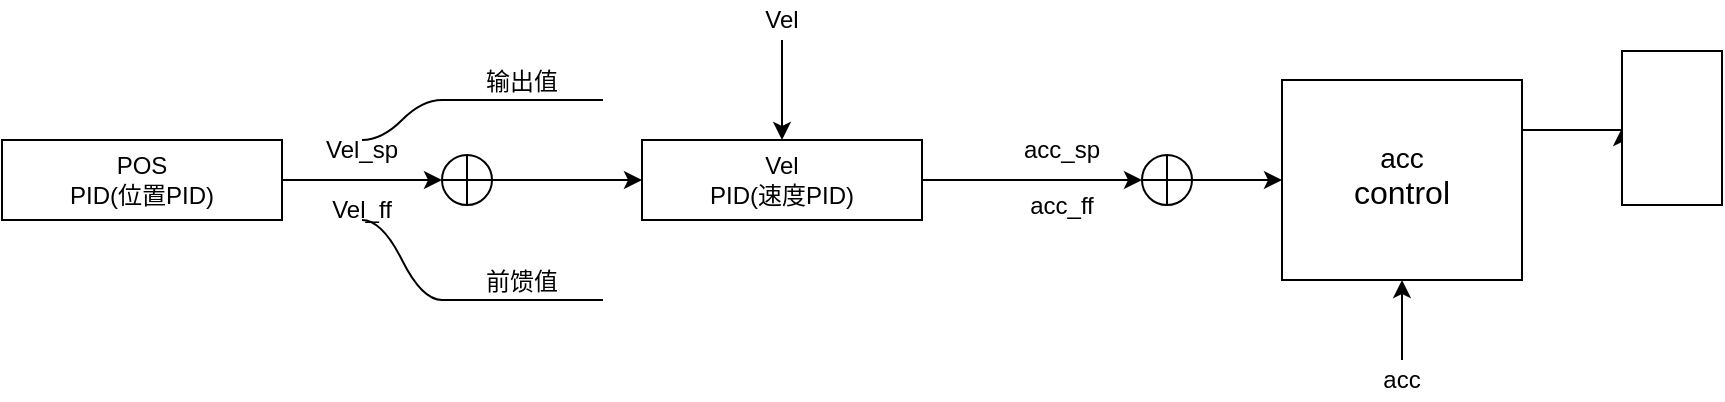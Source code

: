 <mxfile version="26.1.3">
  <diagram name="第 1 页" id="_98WVQUTT1FHia43dZIL">
    <mxGraphModel dx="59" dy="87" grid="1" gridSize="10" guides="1" tooltips="1" connect="1" arrows="1" fold="1" page="1" pageScale="1" pageWidth="827" pageHeight="1169" math="0" shadow="0">
      <root>
        <mxCell id="0" />
        <mxCell id="1" parent="0" />
        <mxCell id="DZe8NKR61AUOOE2hUX04-11" style="edgeStyle=orthogonalEdgeStyle;rounded=0;orthogonalLoop=1;jettySize=auto;html=1;exitX=1;exitY=0.5;exitDx=0;exitDy=0;entryX=0;entryY=0.5;entryDx=0;entryDy=0;" parent="1" source="DZe8NKR61AUOOE2hUX04-1" target="DZe8NKR61AUOOE2hUX04-9" edge="1">
          <mxGeometry relative="1" as="geometry" />
        </mxCell>
        <mxCell id="DZe8NKR61AUOOE2hUX04-1" value="POS&lt;div&gt;PID(位置PID)&lt;/div&gt;" style="rounded=0;whiteSpace=wrap;html=1;" parent="1" vertex="1">
          <mxGeometry x="60" y="380" width="140" height="40" as="geometry" />
        </mxCell>
        <mxCell id="DZe8NKR61AUOOE2hUX04-6" style="edgeStyle=orthogonalEdgeStyle;rounded=0;orthogonalLoop=1;jettySize=auto;html=1;exitX=1;exitY=0.5;exitDx=0;exitDy=0;" parent="1" source="DZe8NKR61AUOOE2hUX04-3" edge="1">
          <mxGeometry relative="1" as="geometry">
            <mxPoint x="630" y="400" as="targetPoint" />
          </mxGeometry>
        </mxCell>
        <mxCell id="DZe8NKR61AUOOE2hUX04-3" value="Vel&lt;br&gt;&lt;div&gt;PID(速度PID)&lt;/div&gt;" style="rounded=0;whiteSpace=wrap;html=1;" parent="1" vertex="1">
          <mxGeometry x="380" y="380" width="140" height="40" as="geometry" />
        </mxCell>
        <mxCell id="DZe8NKR61AUOOE2hUX04-7" value="Vel_sp" style="text;strokeColor=none;align=center;fillColor=none;html=1;verticalAlign=middle;whiteSpace=wrap;rounded=0;" parent="1" vertex="1">
          <mxGeometry x="210" y="370" width="60" height="30" as="geometry" />
        </mxCell>
        <mxCell id="DZe8NKR61AUOOE2hUX04-8" value="Vel_ff" style="text;strokeColor=none;align=center;fillColor=none;html=1;verticalAlign=middle;whiteSpace=wrap;rounded=0;" parent="1" vertex="1">
          <mxGeometry x="210" y="400" width="60" height="30" as="geometry" />
        </mxCell>
        <mxCell id="DZe8NKR61AUOOE2hUX04-21" style="edgeStyle=orthogonalEdgeStyle;rounded=0;orthogonalLoop=1;jettySize=auto;html=1;exitX=1;exitY=0.5;exitDx=0;exitDy=0;" parent="1" source="DZe8NKR61AUOOE2hUX04-9" target="DZe8NKR61AUOOE2hUX04-3" edge="1">
          <mxGeometry relative="1" as="geometry" />
        </mxCell>
        <mxCell id="DZe8NKR61AUOOE2hUX04-9" value="" style="shape=orEllipse;perimeter=ellipsePerimeter;whiteSpace=wrap;html=1;backgroundOutline=1;" parent="1" vertex="1">
          <mxGeometry x="280" y="387.5" width="25" height="25" as="geometry" />
        </mxCell>
        <mxCell id="DZe8NKR61AUOOE2hUX04-14" value="前馈值" style="whiteSpace=wrap;html=1;shape=partialRectangle;top=0;left=0;bottom=1;right=0;points=[[0,1],[1,1]];fillColor=none;align=center;verticalAlign=bottom;routingCenterY=0.5;snapToPoint=1;recursiveResize=0;autosize=1;treeFolding=1;treeMoving=1;newEdgeStyle={&quot;edgeStyle&quot;:&quot;entityRelationEdgeStyle&quot;,&quot;startArrow&quot;:&quot;none&quot;,&quot;endArrow&quot;:&quot;none&quot;,&quot;segment&quot;:10,&quot;curved&quot;:1,&quot;sourcePerimeterSpacing&quot;:0,&quot;targetPerimeterSpacing&quot;:0};" parent="1" vertex="1">
          <mxGeometry x="280" y="430" width="80" height="30" as="geometry" />
        </mxCell>
        <mxCell id="DZe8NKR61AUOOE2hUX04-15" value="" style="edgeStyle=entityRelationEdgeStyle;startArrow=none;endArrow=none;segment=10;curved=1;sourcePerimeterSpacing=0;targetPerimeterSpacing=0;rounded=0;" parent="1" target="DZe8NKR61AUOOE2hUX04-14" edge="1">
          <mxGeometry relative="1" as="geometry">
            <mxPoint x="240" y="420" as="sourcePoint" />
          </mxGeometry>
        </mxCell>
        <mxCell id="DZe8NKR61AUOOE2hUX04-19" value="输出值" style="whiteSpace=wrap;html=1;shape=partialRectangle;top=0;left=0;bottom=1;right=0;points=[[0,1],[1,1]];fillColor=none;align=center;verticalAlign=bottom;routingCenterY=0.5;snapToPoint=1;recursiveResize=0;autosize=1;treeFolding=1;treeMoving=1;newEdgeStyle={&quot;edgeStyle&quot;:&quot;entityRelationEdgeStyle&quot;,&quot;startArrow&quot;:&quot;none&quot;,&quot;endArrow&quot;:&quot;none&quot;,&quot;segment&quot;:10,&quot;curved&quot;:1,&quot;sourcePerimeterSpacing&quot;:0,&quot;targetPerimeterSpacing&quot;:0};" parent="1" vertex="1">
          <mxGeometry x="280" y="340" width="80" height="20" as="geometry" />
        </mxCell>
        <mxCell id="DZe8NKR61AUOOE2hUX04-20" value="" style="edgeStyle=entityRelationEdgeStyle;startArrow=none;endArrow=none;segment=10;curved=1;sourcePerimeterSpacing=0;targetPerimeterSpacing=0;rounded=0;" parent="1" target="DZe8NKR61AUOOE2hUX04-19" edge="1">
          <mxGeometry relative="1" as="geometry">
            <mxPoint x="240" y="380" as="sourcePoint" />
          </mxGeometry>
        </mxCell>
        <mxCell id="DZe8NKR61AUOOE2hUX04-23" style="edgeStyle=orthogonalEdgeStyle;rounded=0;orthogonalLoop=1;jettySize=auto;html=1;exitX=0.5;exitY=1;exitDx=0;exitDy=0;entryX=0.5;entryY=0;entryDx=0;entryDy=0;" parent="1" source="DZe8NKR61AUOOE2hUX04-22" target="DZe8NKR61AUOOE2hUX04-3" edge="1">
          <mxGeometry relative="1" as="geometry" />
        </mxCell>
        <mxCell id="DZe8NKR61AUOOE2hUX04-22" value="Vel" style="text;strokeColor=none;align=center;fillColor=none;html=1;verticalAlign=middle;whiteSpace=wrap;rounded=0;" parent="1" vertex="1">
          <mxGeometry x="430" y="310" width="40" height="20" as="geometry" />
        </mxCell>
        <mxCell id="DZe8NKR61AUOOE2hUX04-24" value="acc_sp" style="text;strokeColor=none;align=center;fillColor=none;html=1;verticalAlign=middle;whiteSpace=wrap;rounded=0;" parent="1" vertex="1">
          <mxGeometry x="560" y="375" width="60" height="20" as="geometry" />
        </mxCell>
        <mxCell id="DZe8NKR61AUOOE2hUX04-25" value="acc_ff" style="text;strokeColor=none;align=center;fillColor=none;html=1;verticalAlign=middle;whiteSpace=wrap;rounded=0;" parent="1" vertex="1">
          <mxGeometry x="560" y="405" width="60" height="15" as="geometry" />
        </mxCell>
        <mxCell id="DZe8NKR61AUOOE2hUX04-28" style="edgeStyle=orthogonalEdgeStyle;rounded=0;orthogonalLoop=1;jettySize=auto;html=1;exitX=1;exitY=0.5;exitDx=0;exitDy=0;entryX=0;entryY=0.5;entryDx=0;entryDy=0;" parent="1" source="DZe8NKR61AUOOE2hUX04-26" target="DZe8NKR61AUOOE2hUX04-27" edge="1">
          <mxGeometry relative="1" as="geometry" />
        </mxCell>
        <mxCell id="DZe8NKR61AUOOE2hUX04-26" value="" style="shape=orEllipse;perimeter=ellipsePerimeter;whiteSpace=wrap;html=1;backgroundOutline=1;" parent="1" vertex="1">
          <mxGeometry x="630" y="387.5" width="25" height="25" as="geometry" />
        </mxCell>
        <mxCell id="DZe8NKR61AUOOE2hUX04-35" style="edgeStyle=orthogonalEdgeStyle;rounded=0;orthogonalLoop=1;jettySize=auto;html=1;exitX=1;exitY=0.25;exitDx=0;exitDy=0;entryX=0;entryY=0.5;entryDx=0;entryDy=0;" parent="1" source="DZe8NKR61AUOOE2hUX04-27" target="DZe8NKR61AUOOE2hUX04-32" edge="1">
          <mxGeometry relative="1" as="geometry">
            <Array as="points">
              <mxPoint x="870" y="375" />
            </Array>
          </mxGeometry>
        </mxCell>
        <mxCell id="DZe8NKR61AUOOE2hUX04-27" value="" style="rounded=0;whiteSpace=wrap;html=1;" parent="1" vertex="1">
          <mxGeometry x="700" y="350" width="120" height="100" as="geometry" />
        </mxCell>
        <mxCell id="DZe8NKR61AUOOE2hUX04-29" value="&lt;font style=&quot;font-size: 14px;&quot;&gt;acc&lt;/font&gt;&lt;div&gt;&lt;font size=&quot;3&quot;&gt;control&lt;/font&gt;&lt;/div&gt;" style="text;strokeColor=none;align=center;fillColor=none;html=1;verticalAlign=middle;whiteSpace=wrap;rounded=0;" parent="1" vertex="1">
          <mxGeometry x="730" y="382.5" width="60" height="30" as="geometry" />
        </mxCell>
        <mxCell id="DZe8NKR61AUOOE2hUX04-31" style="edgeStyle=orthogonalEdgeStyle;rounded=0;orthogonalLoop=1;jettySize=auto;html=1;exitX=0.5;exitY=0;exitDx=0;exitDy=0;entryX=0.5;entryY=1;entryDx=0;entryDy=0;" parent="1" source="DZe8NKR61AUOOE2hUX04-30" target="DZe8NKR61AUOOE2hUX04-27" edge="1">
          <mxGeometry relative="1" as="geometry" />
        </mxCell>
        <mxCell id="DZe8NKR61AUOOE2hUX04-30" value="acc" style="text;strokeColor=none;align=center;fillColor=none;html=1;verticalAlign=middle;whiteSpace=wrap;rounded=0;" parent="1" vertex="1">
          <mxGeometry x="740" y="490" width="40" height="20" as="geometry" />
        </mxCell>
        <mxCell id="DZe8NKR61AUOOE2hUX04-32" value="" style="rounded=0;whiteSpace=wrap;html=1;" parent="1" vertex="1">
          <mxGeometry x="870" y="335.5" width="50" height="77" as="geometry" />
        </mxCell>
      </root>
    </mxGraphModel>
  </diagram>
</mxfile>
